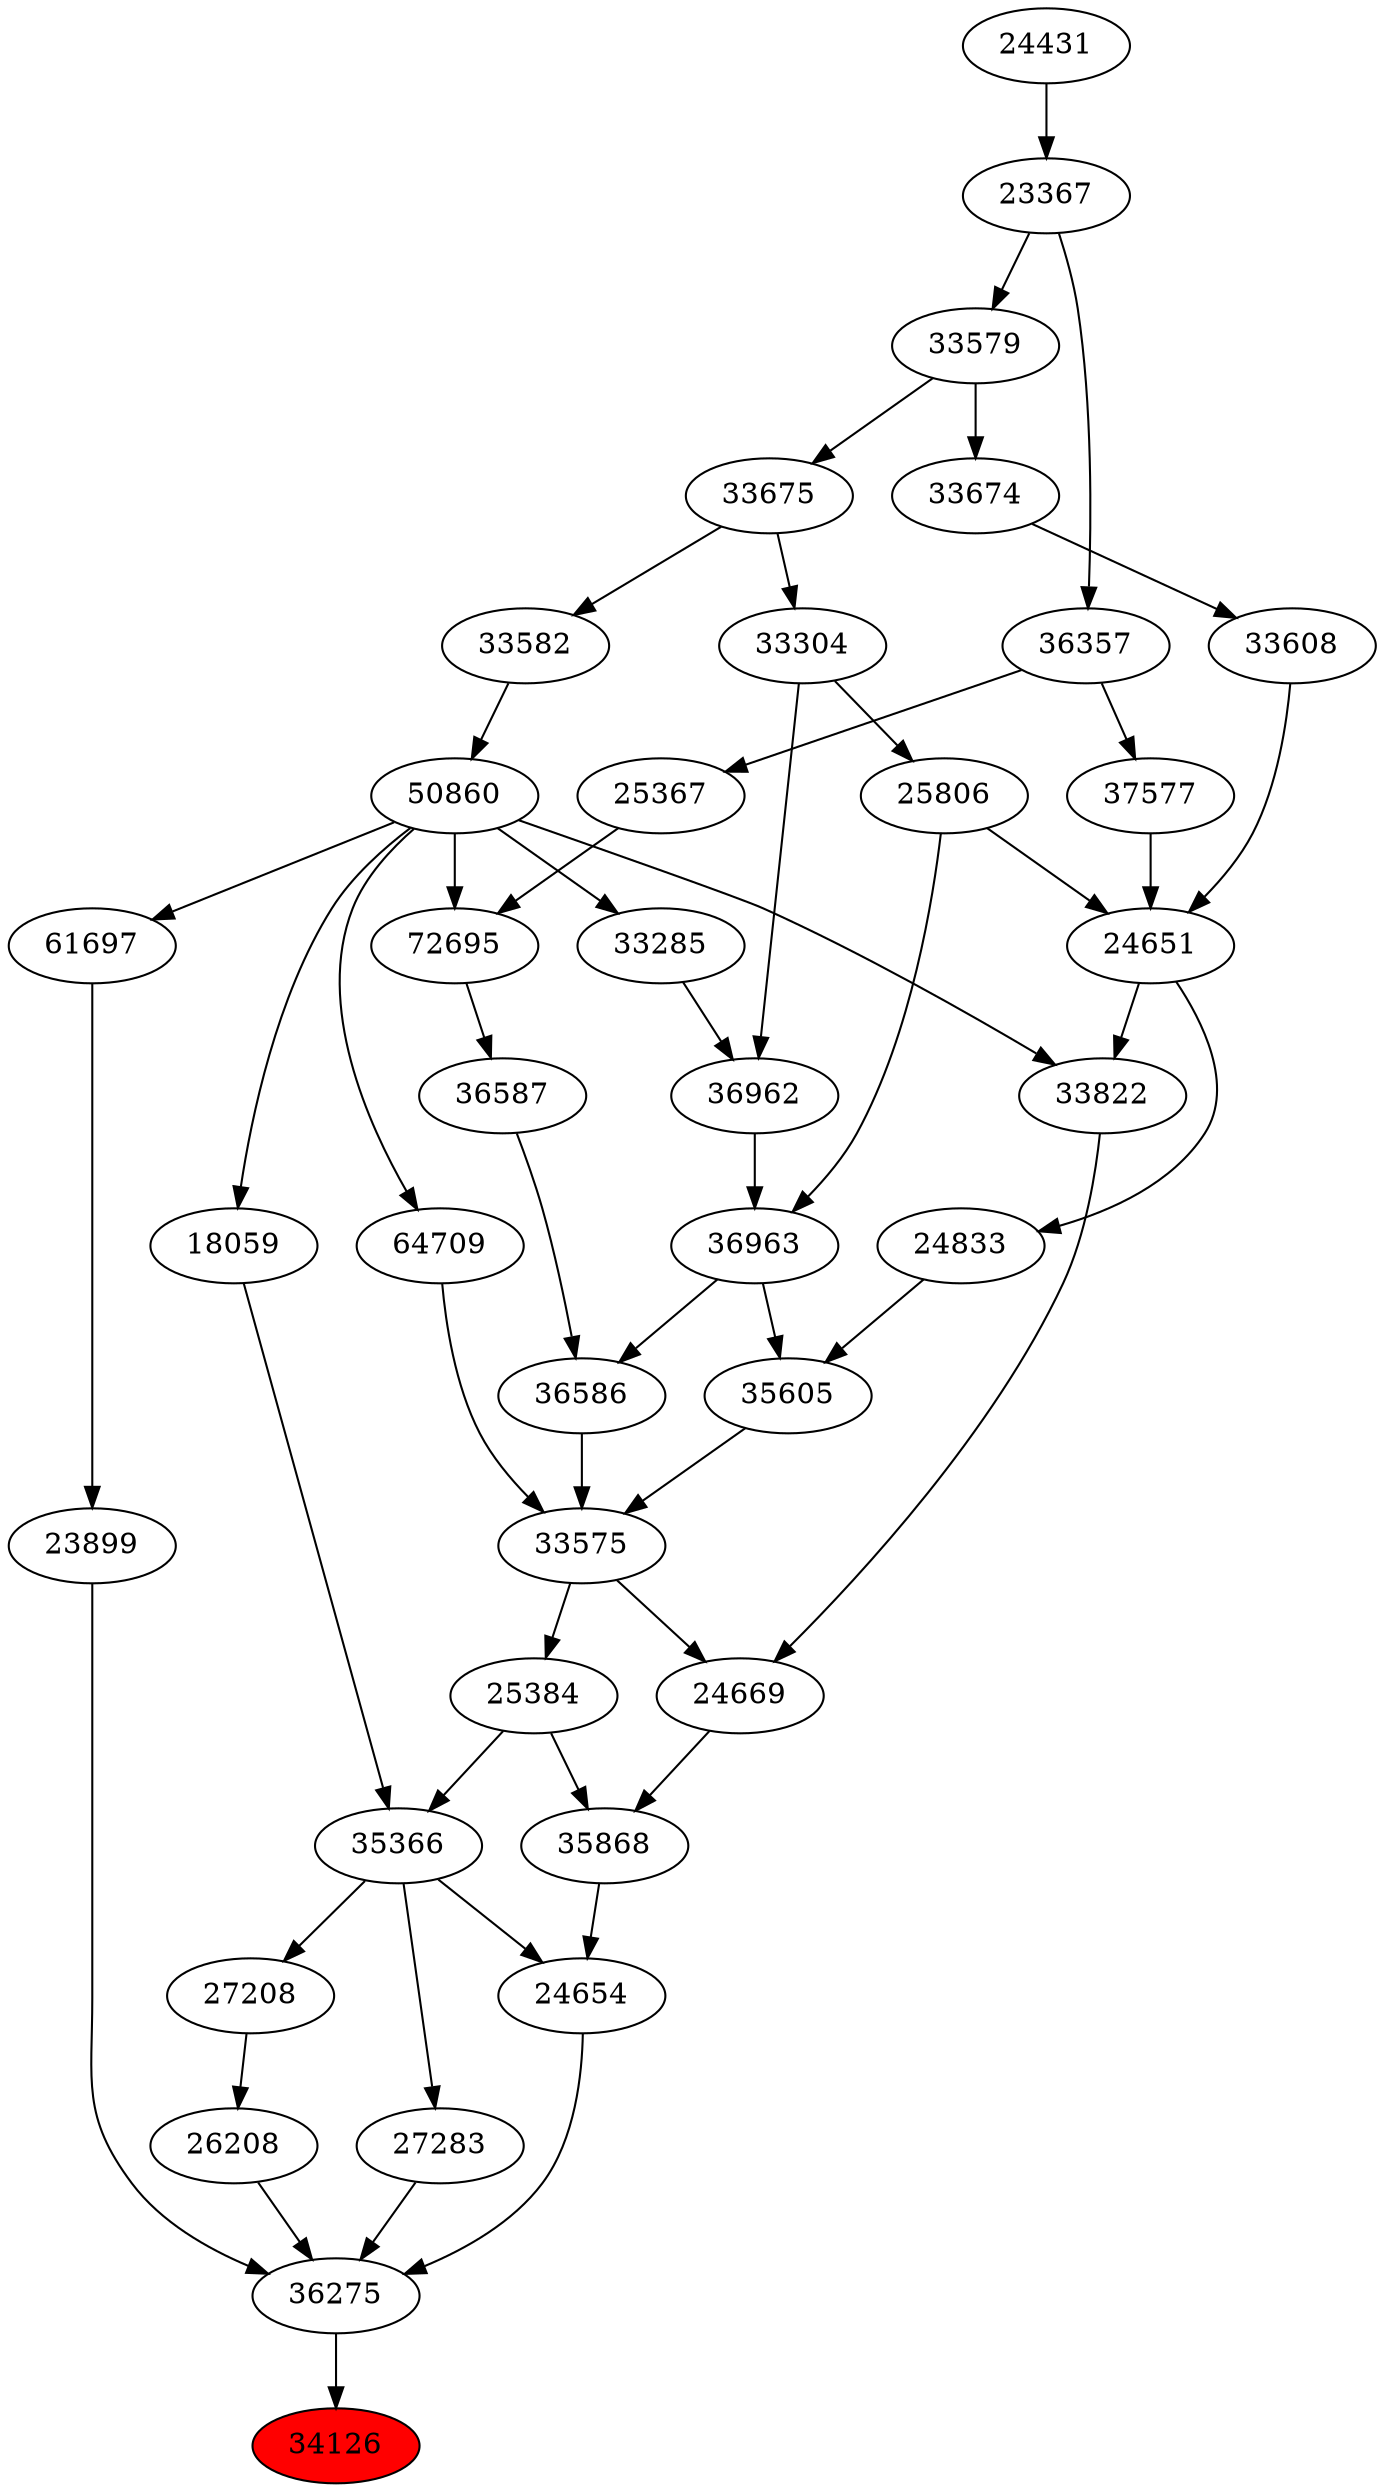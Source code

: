 strict digraph{ 
34126 [label="34126" fillcolor=red style=filled]
36275 -> 34126
36275 [label="36275"]
23899 -> 36275
26208 -> 36275
27283 -> 36275
24654 -> 36275
23899 [label="23899"]
61697 -> 23899
26208 [label="26208"]
27208 -> 26208
27283 [label="27283"]
35366 -> 27283
24654 [label="24654"]
35868 -> 24654
35366 -> 24654
61697 [label="61697"]
50860 -> 61697
27208 [label="27208"]
35366 -> 27208
35366 [label="35366"]
25384 -> 35366
18059 -> 35366
35868 [label="35868"]
25384 -> 35868
24669 -> 35868
50860 [label="50860"]
33582 -> 50860
25384 [label="25384"]
33575 -> 25384
18059 [label="18059"]
50860 -> 18059
24669 [label="24669"]
33575 -> 24669
33822 -> 24669
33582 [label="33582"]
33675 -> 33582
33575 [label="33575"]
36586 -> 33575
35605 -> 33575
64709 -> 33575
33822 [label="33822"]
24651 -> 33822
50860 -> 33822
33675 [label="33675"]
33579 -> 33675
36586 [label="36586"]
36587 -> 36586
36963 -> 36586
35605 [label="35605"]
24833 -> 35605
36963 -> 35605
64709 [label="64709"]
50860 -> 64709
24651 [label="24651"]
25806 -> 24651
33608 -> 24651
37577 -> 24651
33579 [label="33579"]
23367 -> 33579
36587 [label="36587"]
72695 -> 36587
36963 [label="36963"]
36962 -> 36963
25806 -> 36963
24833 [label="24833"]
24651 -> 24833
25806 [label="25806"]
33304 -> 25806
33608 [label="33608"]
33674 -> 33608
37577 [label="37577"]
36357 -> 37577
23367 [label="23367"]
24431 -> 23367
72695 [label="72695"]
50860 -> 72695
25367 -> 72695
36962 [label="36962"]
33285 -> 36962
33304 -> 36962
33304 [label="33304"]
33675 -> 33304
33674 [label="33674"]
33579 -> 33674
36357 [label="36357"]
23367 -> 36357
24431 [label="24431"]
25367 [label="25367"]
36357 -> 25367
33285 [label="33285"]
50860 -> 33285
}